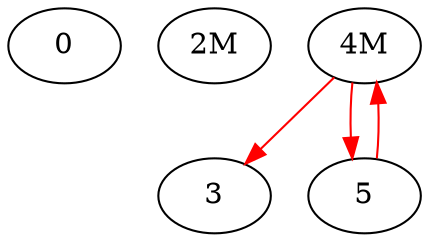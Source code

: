 Digraph G {
0;
"2M";
3;
edge [color=red];
"4M"->3;
edge [color=black];
edge [color=red];
"4M"->5;
edge [color=black];
edge [color=red];
5->"4M";
edge [color=black];
}
